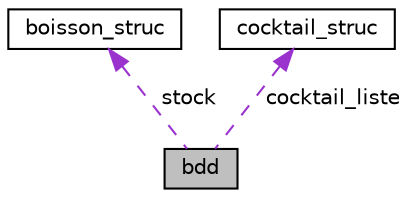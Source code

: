digraph "bdd"
{
  edge [fontname="Helvetica",fontsize="10",labelfontname="Helvetica",labelfontsize="10"];
  node [fontname="Helvetica",fontsize="10",shape=record];
  Node1 [label="bdd",height=0.2,width=0.4,color="black", fillcolor="grey75", style="filled", fontcolor="black"];
  Node2 -> Node1 [dir="back",color="darkorchid3",fontsize="10",style="dashed",label=" stock" ,fontname="Helvetica"];
  Node2 [label="boisson_struc",height=0.2,width=0.4,color="black", fillcolor="white", style="filled",URL="$structboisson__struc.html",tooltip="Declaration de la structure boisson_struc necessaire pour la gestion des boissons. "];
  Node3 -> Node1 [dir="back",color="darkorchid3",fontsize="10",style="dashed",label=" cocktail_liste" ,fontname="Helvetica"];
  Node3 [label="cocktail_struc",height=0.2,width=0.4,color="black", fillcolor="white", style="filled",URL="$structcocktail__struc.html",tooltip="Declaration de la structure cocktail_struc necessaire pour la gestion des cocktails. "];
}
